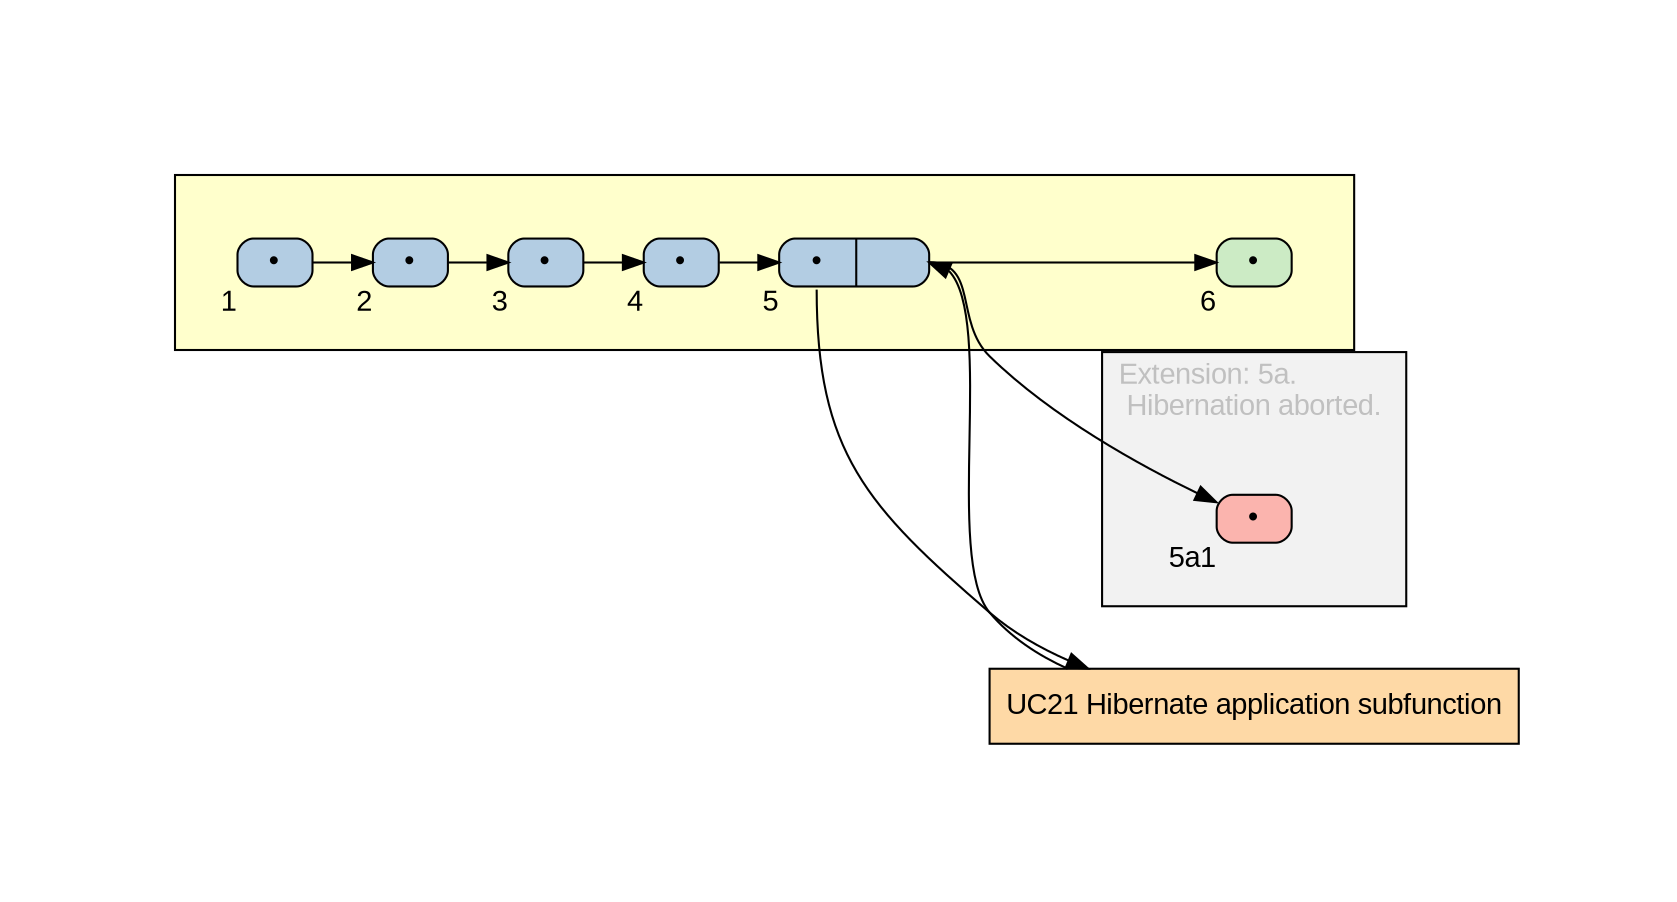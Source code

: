 digraph mygraph {
	rankdir="LR"
	fontcolor="gray"
	fontname="Arial"
	margin="1"
	dpi="62"
	node [
		shape="Mrecord",
		style="filled",
		label="",
		fontname="Arial",
		width="0.5",
		height="0.1",
		fillcolor="#b3cde3"
	]
	edge [
		fontname="Arial"
	]
	ranksep="0.4"
	nodesep="0.2"
	 labeljust="l"
	subgraph cluster_UC5_ {
		bgcolor="#ffffcc"
		label=""
		margin="30"
		"UC51" [xlabel="1", label="{<JMP>&bull;}", tooltip="User selects application to hibernate.", width="0.5"]
		"UC52" [xlabel="2", label="{<JMP>&bull;}", tooltip="System checks that application can be hibernated.", width="0.5"]
		"UC53" [xlabel="3", label="{<JMP>&bull;}", tooltip="System prompts user to confirm hibernation.", width="0.5"]
		"UC54" [xlabel="4", label="{<JMP>&bull;}", tooltip="User confirms the hibernation.", width="0.5"]
		"UC55" [xlabel="5", label="{<JMP>&bull;|<EXT>}", tooltip="System initiates application hibernation. #(include:UC21)", width="1.0"]
		"UC56" [xlabel="6", fillcolor="#ccebc5", label="{<JMP>&bull;}", tooltip="Use case finishes. #(close:app_hibernated)", width="0.5"]
	}
	subgraph cluster_UC5_5a {
		label="Extension: 5a.\l Hibernation aborted. "
		bgcolor="#f2f2f2"
		fontcolor="gray"
		margin="30"
		"UC55a1" [xlabel="5a1", fillcolor="#fbb4ae", label="{<JMP>&bull;}", tooltip="Use case aborts. #(abort) #(guard:hibernation_aborted)", width="0.5"]
	}
	"UC21" [fillcolor="#fed9a6", shape="box", height="0.5", label="UC21 Hibernate application subfunction", URL="../UC21/UC21.html", target="_top"]
	"UC55":"JMP" -> "UC21" [URL="#UC5_5"]
	"UC21" -> "UC55":"EXT" 
	"UC51":"JMP" -> "UC52":"JMP" [URL="#UC5_1"]
	"UC52":"JMP" -> "UC53":"JMP" [URL="#UC5_2"]
	"UC53":"JMP" -> "UC54":"JMP" [URL="#UC5_3"]
	"UC54":"JMP" -> "UC55":"JMP" [URL="#UC5_4"]
	"UC55":"EXT" -> "UC56":"JMP" [URL="#UC5_5"]
	"UC55":"EXT" -> "UC55a1":"JMP" [URL="#UC5_5"]
}
